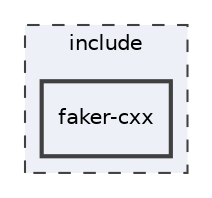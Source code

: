 digraph "include/faker-cxx"
{
 // LATEX_PDF_SIZE
  edge [fontname="Helvetica",fontsize="10",labelfontname="Helvetica",labelfontsize="10"];
  node [fontname="Helvetica",fontsize="10",shape=record];
  compound=true
  subgraph clusterdir_d44c64559bbebec7f509842c48db8b23 {
    graph [ bgcolor="#edf0f7", pencolor="grey25", style="filled,dashed,", label="include", fontname="Helvetica", fontsize="10", URL="dir_d44c64559bbebec7f509842c48db8b23.html"]
  dir_21275a4f97039163a157995766de70c2 [shape=box, label="faker-cxx", style="filled,bold,", fillcolor="#edf0f7", color="grey25", URL="dir_21275a4f97039163a157995766de70c2.html"];
  }
}
